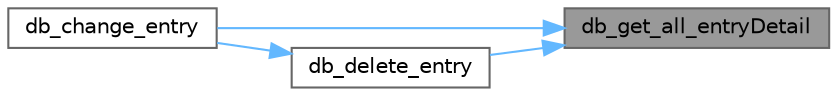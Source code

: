 digraph "db_get_all_entryDetail"
{
 // LATEX_PDF_SIZE
  bgcolor="transparent";
  edge [fontname=Helvetica,fontsize=10,labelfontname=Helvetica,labelfontsize=10];
  node [fontname=Helvetica,fontsize=10,shape=box,height=0.2,width=0.4];
  rankdir="RL";
  Node1 [id="Node000001",label="db_get_all_entryDetail",height=0.2,width=0.4,color="gray40", fillcolor="grey60", style="filled", fontcolor="black",tooltip="Retrieves all details of an entry."];
  Node1 -> Node2 [id="edge1_Node000001_Node000002",dir="back",color="steelblue1",style="solid",tooltip=" "];
  Node2 [id="Node000002",label="db_change_entry",height=0.2,width=0.4,color="grey40", fillcolor="white", style="filled",URL="$db__manager_8c.html#ab0c43fd7714cf7f5faddbc71d1066240",tooltip="Updates an existing entry in the database."];
  Node1 -> Node3 [id="edge2_Node000001_Node000003",dir="back",color="steelblue1",style="solid",tooltip=" "];
  Node3 [id="Node000003",label="db_delete_entry",height=0.2,width=0.4,color="grey40", fillcolor="white", style="filled",URL="$db__manager_8c.html#a726ed3755008e6be0d44228abb850469",tooltip="Deletes an entry from the database."];
  Node3 -> Node2 [id="edge3_Node000003_Node000002",dir="back",color="steelblue1",style="solid",tooltip=" "];
}
